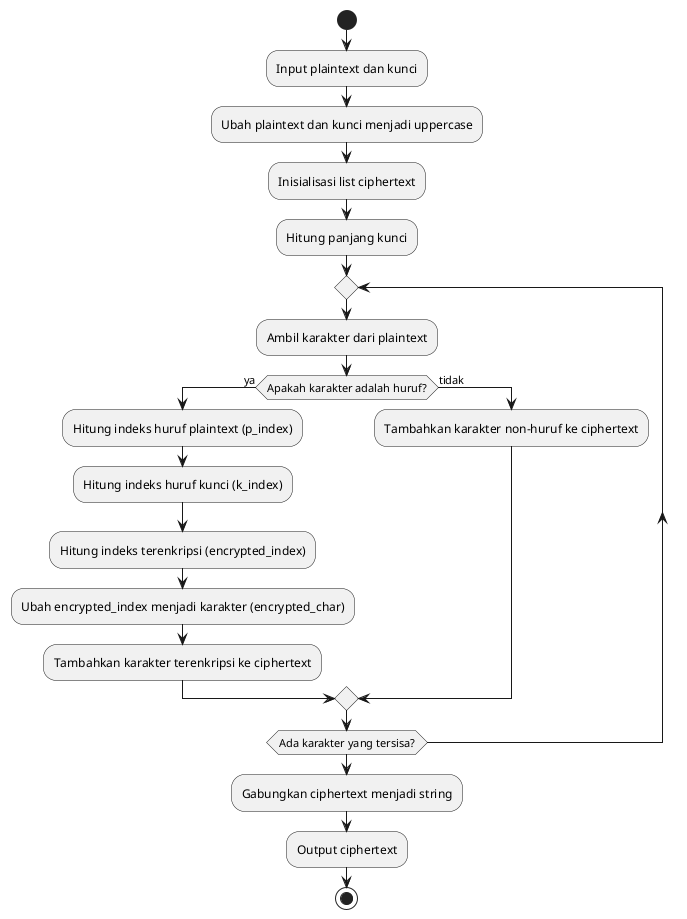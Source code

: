 @startuml
start

:Input plaintext dan kunci;
:Ubah plaintext dan kunci menjadi uppercase;

:Inisialisasi list ciphertext;
:Hitung panjang kunci;

repeat
    :Ambil karakter dari plaintext;
    if (Apakah karakter adalah huruf?) then (ya)
        :Hitung indeks huruf plaintext (p_index);
        :Hitung indeks huruf kunci (k_index);
        :Hitung indeks terenkripsi (encrypted_index);
        :Ubah encrypted_index menjadi karakter (encrypted_char);
        :Tambahkan karakter terenkripsi ke ciphertext;
    else (tidak)
        :Tambahkan karakter non-huruf ke ciphertext;
    endif
repeat while (Ada karakter yang tersisa?)

:Gabungkan ciphertext menjadi string;
:Output ciphertext;

stop
@enduml
